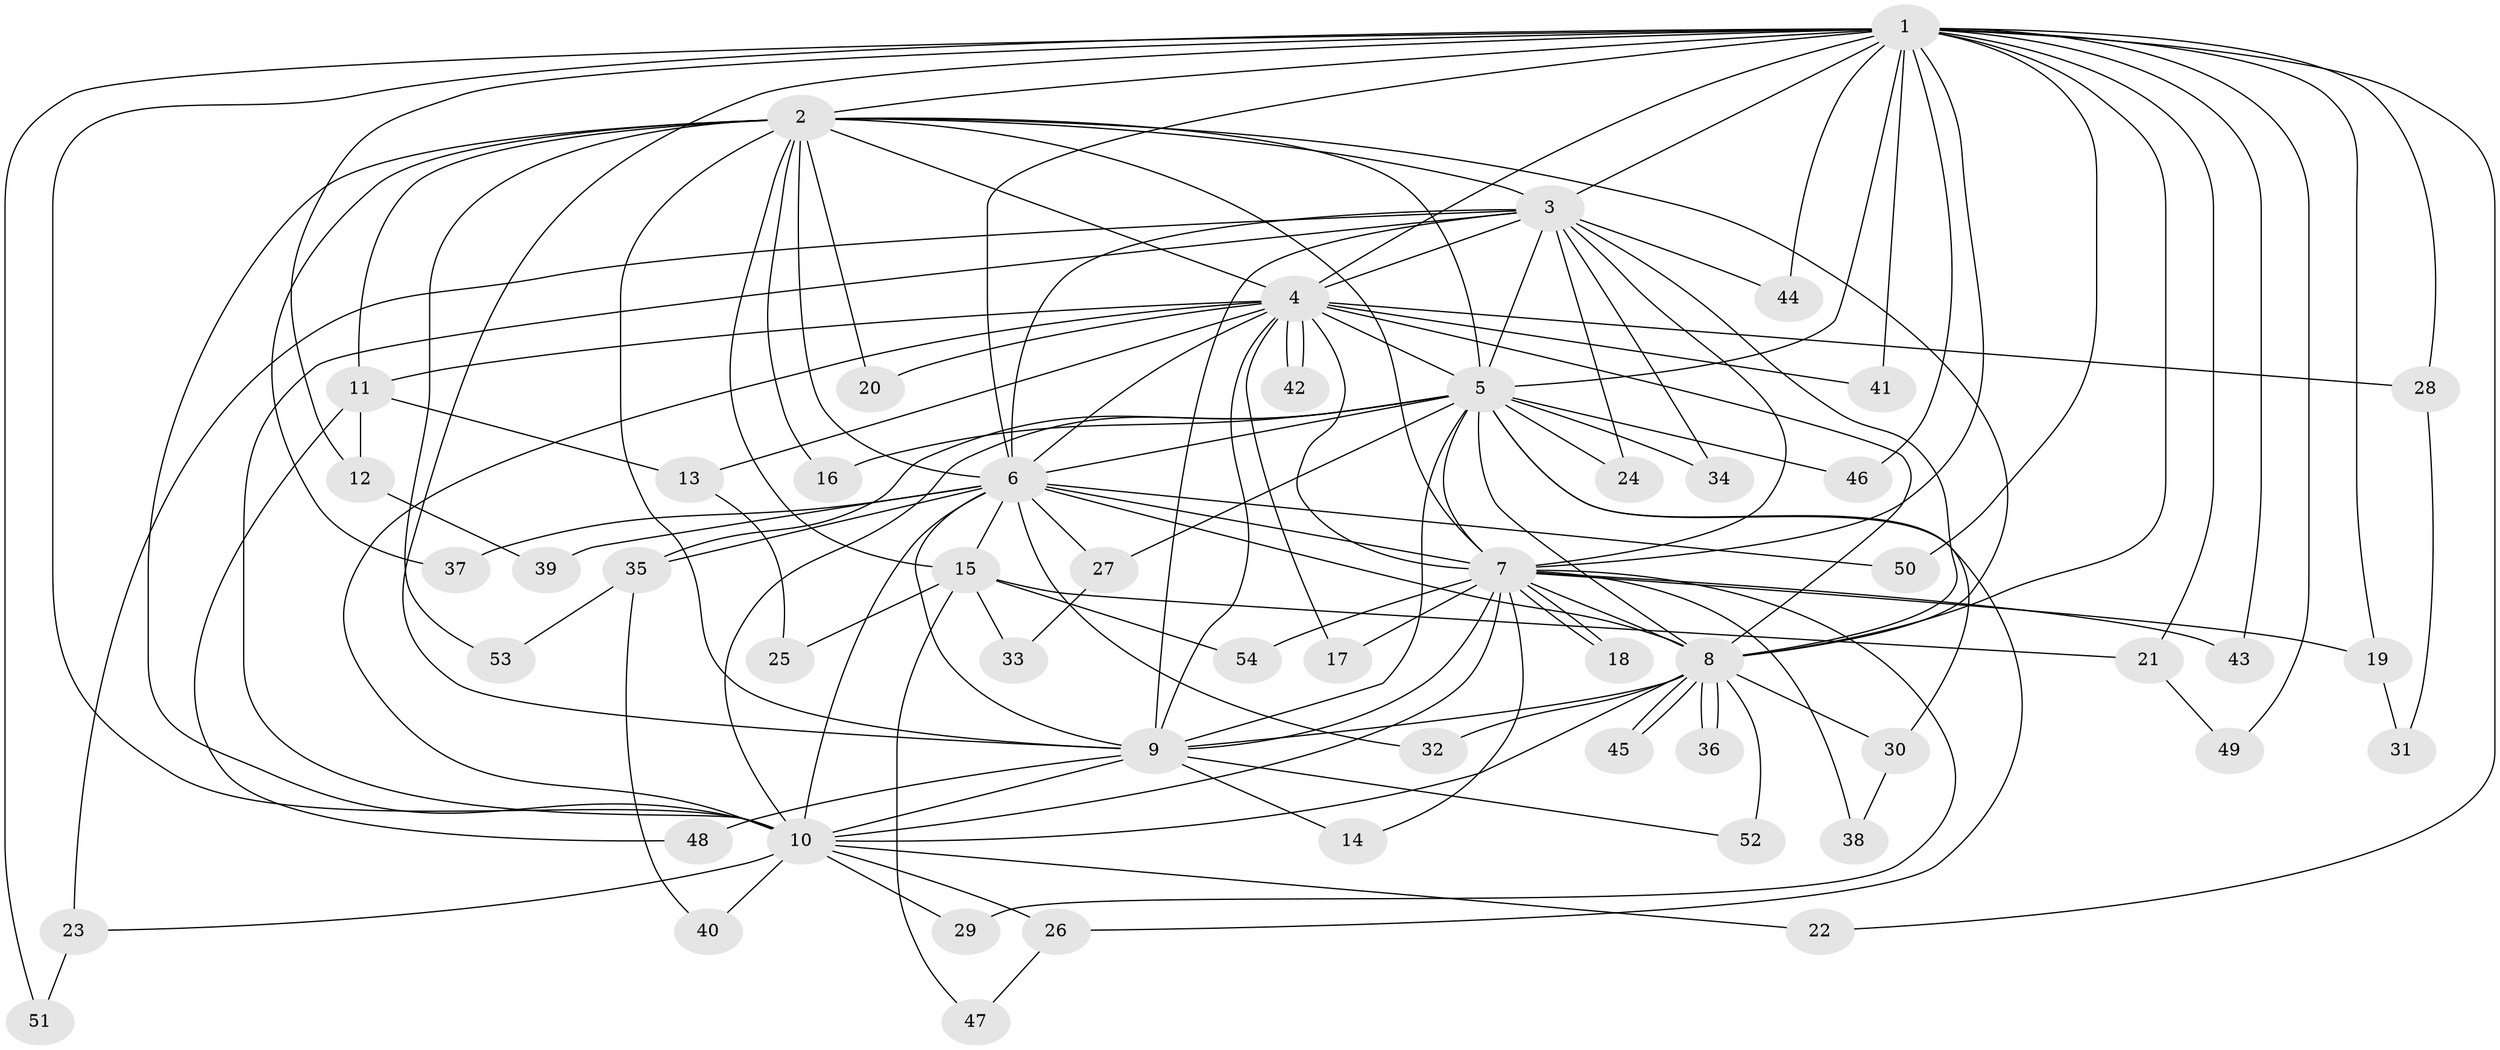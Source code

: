 // Generated by graph-tools (version 1.1) at 2025/46/03/09/25 04:46:16]
// undirected, 54 vertices, 133 edges
graph export_dot {
graph [start="1"]
  node [color=gray90,style=filled];
  1;
  2;
  3;
  4;
  5;
  6;
  7;
  8;
  9;
  10;
  11;
  12;
  13;
  14;
  15;
  16;
  17;
  18;
  19;
  20;
  21;
  22;
  23;
  24;
  25;
  26;
  27;
  28;
  29;
  30;
  31;
  32;
  33;
  34;
  35;
  36;
  37;
  38;
  39;
  40;
  41;
  42;
  43;
  44;
  45;
  46;
  47;
  48;
  49;
  50;
  51;
  52;
  53;
  54;
  1 -- 2;
  1 -- 3;
  1 -- 4;
  1 -- 5;
  1 -- 6;
  1 -- 7;
  1 -- 8;
  1 -- 9;
  1 -- 10;
  1 -- 12;
  1 -- 19;
  1 -- 21;
  1 -- 22;
  1 -- 28;
  1 -- 41;
  1 -- 43;
  1 -- 44;
  1 -- 46;
  1 -- 49;
  1 -- 50;
  1 -- 51;
  2 -- 3;
  2 -- 4;
  2 -- 5;
  2 -- 6;
  2 -- 7;
  2 -- 8;
  2 -- 9;
  2 -- 10;
  2 -- 11;
  2 -- 15;
  2 -- 16;
  2 -- 20;
  2 -- 37;
  2 -- 53;
  3 -- 4;
  3 -- 5;
  3 -- 6;
  3 -- 7;
  3 -- 8;
  3 -- 9;
  3 -- 10;
  3 -- 23;
  3 -- 24;
  3 -- 34;
  3 -- 44;
  4 -- 5;
  4 -- 6;
  4 -- 7;
  4 -- 8;
  4 -- 9;
  4 -- 10;
  4 -- 11;
  4 -- 13;
  4 -- 17;
  4 -- 20;
  4 -- 28;
  4 -- 41;
  4 -- 42;
  4 -- 42;
  5 -- 6;
  5 -- 7;
  5 -- 8;
  5 -- 9;
  5 -- 10;
  5 -- 16;
  5 -- 24;
  5 -- 26;
  5 -- 27;
  5 -- 30;
  5 -- 34;
  5 -- 35;
  5 -- 46;
  6 -- 7;
  6 -- 8;
  6 -- 9;
  6 -- 10;
  6 -- 15;
  6 -- 27;
  6 -- 32;
  6 -- 35;
  6 -- 37;
  6 -- 39;
  6 -- 50;
  7 -- 8;
  7 -- 9;
  7 -- 10;
  7 -- 14;
  7 -- 17;
  7 -- 18;
  7 -- 18;
  7 -- 19;
  7 -- 29;
  7 -- 38;
  7 -- 43;
  7 -- 54;
  8 -- 9;
  8 -- 10;
  8 -- 30;
  8 -- 32;
  8 -- 36;
  8 -- 36;
  8 -- 45;
  8 -- 45;
  8 -- 52;
  9 -- 10;
  9 -- 14;
  9 -- 48;
  9 -- 52;
  10 -- 22;
  10 -- 23;
  10 -- 26;
  10 -- 29;
  10 -- 40;
  11 -- 12;
  11 -- 13;
  11 -- 48;
  12 -- 39;
  13 -- 25;
  15 -- 21;
  15 -- 25;
  15 -- 33;
  15 -- 47;
  15 -- 54;
  19 -- 31;
  21 -- 49;
  23 -- 51;
  26 -- 47;
  27 -- 33;
  28 -- 31;
  30 -- 38;
  35 -- 40;
  35 -- 53;
}
